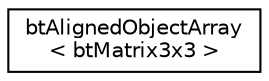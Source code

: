 digraph "Graphical Class Hierarchy"
{
  edge [fontname="Helvetica",fontsize="10",labelfontname="Helvetica",labelfontsize="10"];
  node [fontname="Helvetica",fontsize="10",shape=record];
  rankdir="LR";
  Node1 [label="btAlignedObjectArray\l\< btMatrix3x3 \>",height=0.2,width=0.4,color="black", fillcolor="white", style="filled",URL="$classbt_aligned_object_array.html"];
}
